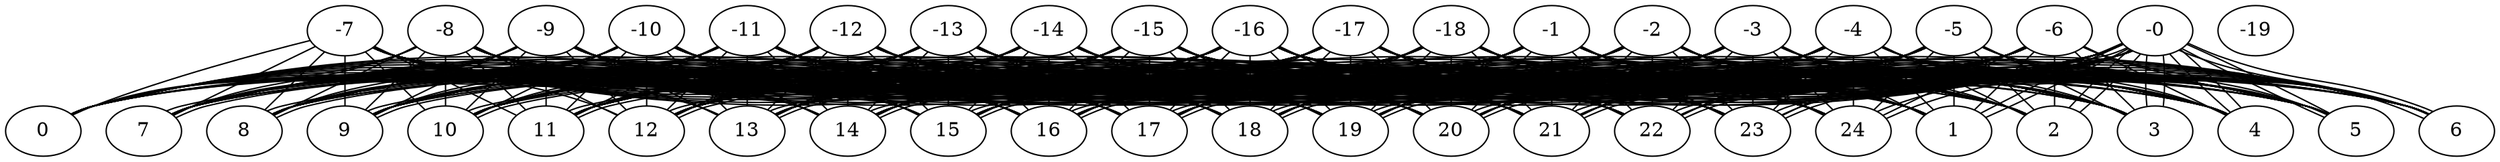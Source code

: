 graph {
    0-0 -- 1-0;
    0-0 -- 0-1;
    1-0 -- 2-0;
    1-0 -- 1-1;
    0-1 -- 0-2;
    2-0 -- 3-0;
    2-0 -- 2-1;
    1-1 -- 1-2;
    0-2 -- 0-3;
    3-0 -- 4-0;
    3-0 -- 3-1;
    2-1 -- 2-2;
    1-2 -- 1-3;
    0-3 -- 0-4;
    4-0 -- 5-0;
    4-0 -- 4-1;
    3-1 -- 3-2;
    2-2 -- 2-3;
    1-3 -- 1-4;
    0-4 -- 0-5;
    5-0 -- 6-0;
    5-0 -- 5-1;
    4-1 -- 4-2;
    3-2 -- 3-3;
    2-3 -- 2-4;
    1-4 -- 1-5;
    0-5 -- 0-6;
    6-0 -- 7-0;
    6-0 -- 6-1;
    5-1 -- 5-2;
    4-2 -- 4-3;
    3-3 -- 3-4;
    2-4 -- 2-5;
    1-5 -- 1-6;
    0-6 -- 0-7;
    7-0 -- 8-0;
    7-0 -- 7-1;
    6-1 -- 6-2;
    5-2 -- 5-3;
    4-3 -- 4-4;
    3-4 -- 3-5;
    2-5 -- 2-6;
    1-6 -- 1-7;
    0-7 -- 0-8;
    8-0 -- 9-0;
    8-0 -- 8-1;
    7-1 -- 7-2;
    6-2 -- 6-3;
    5-3 -- 5-4;
    4-4 -- 4-5;
    3-5 -- 3-6;
    2-6 -- 2-7;
    1-7 -- 1-8;
    0-8 -- 0-9;
    9-0 -- 10-0;
    9-0 -- 9-1;
    8-1 -- 8-2;
    7-2 -- 7-3;
    6-3 -- 6-4;
    5-4 -- 5-5;
    4-5 -- 4-6;
    3-6 -- 3-7;
    2-7 -- 2-8;
    1-8 -- 1-9;
    0-9 -- 0-10;
    10-0 -- 11-0;
    10-0 -- 10-1;
    9-1 -- 9-2;
    8-2 -- 8-3;
    7-3 -- 7-4;
    6-4 -- 6-5;
    5-5 -- 5-6;
    4-6 -- 4-7;
    3-7 -- 3-8;
    2-8 -- 2-9;
    1-9 -- 1-10;
    0-10 -- 0-11;
    11-0 -- 12-0;
    11-0 -- 11-1;
    10-1 -- 10-2;
    9-2 -- 9-3;
    8-3 -- 8-4;
    7-4 -- 7-5;
    6-5 -- 6-6;
    5-6 -- 5-7;
    4-7 -- 4-8;
    3-8 -- 3-9;
    2-9 -- 2-10;
    1-10 -- 1-11;
    0-11 -- 0-12;
    12-0 -- 13-0;
    12-0 -- 12-1;
    11-1 -- 11-2;
    10-2 -- 10-3;
    9-3 -- 9-4;
    8-4 -- 8-5;
    7-5 -- 7-6;
    6-6 -- 6-7;
    5-7 -- 5-8;
    4-8 -- 4-9;
    3-9 -- 3-10;
    2-10 -- 2-11;
    1-11 -- 1-12;
    0-12 -- 0-13;
    13-0 -- 14-0;
    13-0 -- 13-1;
    12-1 -- 12-2;
    11-2 -- 11-3;
    10-3 -- 10-4;
    9-4 -- 9-5;
    8-5 -- 8-6;
    7-6 -- 7-7;
    6-7 -- 6-8;
    5-8 -- 5-9;
    4-9 -- 4-10;
    3-10 -- 3-11;
    2-11 -- 2-12;
    1-12 -- 1-13;
    0-13 -- 0-14;
    14-0 -- 15-0;
    14-0 -- 14-1;
    13-1 -- 13-2;
    12-2 -- 12-3;
    11-3 -- 11-4;
    10-4 -- 10-5;
    9-5 -- 9-6;
    8-6 -- 8-7;
    7-7 -- 7-8;
    6-8 -- 6-9;
    5-9 -- 5-10;
    4-10 -- 4-11;
    3-11 -- 3-12;
    2-12 -- 2-13;
    1-13 -- 1-14;
    0-14 -- 0-15;
    15-0 -- 16-0;
    15-0 -- 15-1;
    14-1 -- 14-2;
    13-2 -- 13-3;
    12-3 -- 12-4;
    11-4 -- 11-5;
    10-5 -- 10-6;
    9-6 -- 9-7;
    8-7 -- 8-8;
    7-8 -- 7-9;
    6-9 -- 6-10;
    5-10 -- 5-11;
    4-11 -- 4-12;
    3-12 -- 3-13;
    2-13 -- 2-14;
    1-14 -- 1-15;
    0-15 -- 0-16;
    16-0 -- 17-0;
    16-0 -- 16-1;
    15-1 -- 15-2;
    14-2 -- 14-3;
    13-3 -- 13-4;
    12-4 -- 12-5;
    11-5 -- 11-6;
    10-6 -- 10-7;
    9-7 -- 9-8;
    8-8 -- 8-9;
    7-9 -- 7-10;
    6-10 -- 6-11;
    5-11 -- 5-12;
    4-12 -- 4-13;
    3-13 -- 3-14;
    2-14 -- 2-15;
    1-15 -- 1-16;
    0-16 -- 0-17;
    17-0 -- 18-0;
    17-0 -- 17-1;
    16-1 -- 16-2;
    15-2 -- 15-3;
    14-3 -- 14-4;
    13-4 -- 13-5;
    12-5 -- 12-6;
    11-6 -- 11-7;
    10-7 -- 10-8;
    9-8 -- 9-9;
    8-9 -- 8-10;
    7-10 -- 7-11;
    6-11 -- 6-12;
    5-12 -- 5-13;
    4-13 -- 4-14;
    3-14 -- 3-15;
    2-15 -- 2-16;
    1-16 -- 1-17;
    0-17 -- 0-18;
    18-0 -- 19-0;
    18-0 -- 18-1;
    17-1 -- 17-2;
    16-2 -- 16-3;
    15-3 -- 15-4;
    14-4 -- 14-5;
    13-5 -- 13-6;
    12-6 -- 12-7;
    11-7 -- 11-8;
    10-8 -- 10-9;
    9-9 -- 9-10;
    8-10 -- 8-11;
    7-11 -- 7-12;
    6-12 -- 6-13;
    5-13 -- 5-14;
    4-14 -- 4-15;
    3-15 -- 3-16;
    2-16 -- 2-17;
    1-17 -- 1-18;
    0-18 -- 0-19;
    19-0 -- 20-0;
    19-0 -- 19-1;
    18-1 -- 18-2;
    17-2 -- 17-3;
    16-3 -- 16-4;
    15-4 -- 15-5;
    14-5 -- 14-6;
    13-6 -- 13-7;
    12-7 -- 12-8;
    11-8 -- 11-9;
    10-9 -- 10-10;
    9-10 -- 9-11;
    8-11 -- 8-12;
    7-12 -- 7-13;
    6-13 -- 6-14;
    5-14 -- 5-15;
    4-15 -- 4-16;
    3-16 -- 3-17;
    2-17 -- 2-18;
    1-18 -- 1-19;
    20-0 -- 21-0;
    20-0 -- 20-1;
    19-1 -- 19-2;
    18-2 -- 18-3;
    17-3 -- 17-4;
    16-4 -- 16-5;
    15-5 -- 15-6;
    14-6 -- 14-7;
    13-7 -- 13-8;
    12-8 -- 12-9;
    11-9 -- 11-10;
    10-10 -- 10-11;
    9-11 -- 9-12;
    8-12 -- 8-13;
    7-13 -- 7-14;
    6-14 -- 6-15;
    5-15 -- 5-16;
    4-16 -- 4-17;
    3-17 -- 3-18;
    2-18 -- 2-19;
    21-0 -- 22-0;
    21-0 -- 21-1;
    20-1 -- 20-2;
    19-2 -- 19-3;
    18-3 -- 18-4;
    17-4 -- 17-5;
    16-5 -- 16-6;
    15-6 -- 15-7;
    14-7 -- 14-8;
    13-8 -- 13-9;
    12-9 -- 12-10;
    11-10 -- 11-11;
    10-11 -- 10-12;
    9-12 -- 9-13;
    8-13 -- 8-14;
    7-14 -- 7-15;
    6-15 -- 6-16;
    5-16 -- 5-17;
    4-17 -- 4-18;
    3-18 -- 3-19;
    22-0 -- 23-0;
    22-0 -- 22-1;
    21-1 -- 21-2;
    20-2 -- 20-3;
    19-3 -- 19-4;
    18-4 -- 18-5;
    17-5 -- 17-6;
    16-6 -- 16-7;
    15-7 -- 15-8;
    14-8 -- 14-9;
    13-9 -- 13-10;
    12-10 -- 12-11;
    11-11 -- 11-12;
    10-12 -- 10-13;
    9-13 -- 9-14;
    8-14 -- 8-15;
    7-15 -- 7-16;
    6-16 -- 6-17;
    5-17 -- 5-18;
    4-18 -- 4-19;
    23-0 -- 24-0;
    23-0 -- 23-1;
    22-1 -- 22-2;
    21-2 -- 21-3;
    20-3 -- 20-4;
    19-4 -- 19-5;
    18-5 -- 18-6;
    17-6 -- 17-7;
    16-7 -- 16-8;
    15-8 -- 15-9;
    14-9 -- 14-10;
    13-10 -- 13-11;
    12-11 -- 12-12;
    11-12 -- 11-13;
    10-13 -- 10-14;
    9-14 -- 9-15;
    8-15 -- 8-16;
    7-16 -- 7-17;
    6-17 -- 6-18;
    5-18 -- 5-19;
    24-0 -- 24-1;
    23-1 -- 23-2;
    22-2 -- 22-3;
    21-3 -- 21-4;
    20-4 -- 20-5;
    19-5 -- 19-6;
    18-6 -- 18-7;
    17-7 -- 17-8;
    16-8 -- 16-9;
    15-9 -- 15-10;
    14-10 -- 14-11;
    13-11 -- 13-12;
    12-12 -- 12-13;
    11-13 -- 11-14;
    10-14 -- 10-15;
    9-15 -- 9-16;
    8-16 -- 8-17;
    7-17 -- 7-18;
    6-18 -- 6-19;
    24-1 -- 24-2;
    23-2 -- 23-3;
    22-3 -- 22-4;
    21-4 -- 21-5;
    20-5 -- 20-6;
    19-6 -- 19-7;
    18-7 -- 18-8;
    17-8 -- 17-9;
    16-9 -- 16-10;
    15-10 -- 15-11;
    14-11 -- 14-12;
    13-12 -- 13-13;
    12-13 -- 12-14;
    11-14 -- 11-15;
    10-15 -- 10-16;
    9-16 -- 9-17;
    8-17 -- 8-18;
    7-18 -- 7-19;
    24-2 -- 24-3;
    23-3 -- 23-4;
    22-4 -- 22-5;
    21-5 -- 21-6;
    20-6 -- 20-7;
    19-7 -- 19-8;
    18-8 -- 18-9;
    17-9 -- 17-10;
    16-10 -- 16-11;
    15-11 -- 15-12;
    14-12 -- 14-13;
    13-13 -- 13-14;
    12-14 -- 12-15;
    11-15 -- 11-16;
    10-16 -- 10-17;
    9-17 -- 9-18;
    8-18 -- 8-19;
    24-3 -- 24-4;
    23-4 -- 23-5;
    22-5 -- 22-6;
    21-6 -- 21-7;
    20-7 -- 20-8;
    19-8 -- 19-9;
    18-9 -- 18-10;
    17-10 -- 17-11;
    16-11 -- 16-12;
    15-12 -- 15-13;
    14-13 -- 14-14;
    13-14 -- 13-15;
    12-15 -- 12-16;
    11-16 -- 11-17;
    10-17 -- 10-18;
    9-18 -- 9-19;
    24-4 -- 24-5;
    23-5 -- 23-6;
    22-6 -- 22-7;
    21-7 -- 21-8;
    20-8 -- 20-9;
    19-9 -- 19-10;
    18-10 -- 18-11;
    17-11 -- 17-12;
    16-12 -- 16-13;
    15-13 -- 15-14;
    14-14 -- 14-15;
    13-15 -- 13-16;
    12-16 -- 12-17;
    11-17 -- 11-18;
    10-18 -- 10-19;
    24-5 -- 24-6;
    23-6 -- 23-7;
    22-7 -- 22-8;
    21-8 -- 21-9;
    20-9 -- 20-10;
    19-10 -- 19-11;
    18-11 -- 18-12;
    17-12 -- 17-13;
    16-13 -- 16-14;
    15-14 -- 15-15;
    14-15 -- 14-16;
    13-16 -- 13-17;
    12-17 -- 12-18;
    11-18 -- 11-19;
    24-6 -- 24-7;
    23-7 -- 23-8;
    22-8 -- 22-9;
    21-9 -- 21-10;
    20-10 -- 20-11;
    19-11 -- 19-12;
    18-12 -- 18-13;
    17-13 -- 17-14;
    16-14 -- 16-15;
    15-15 -- 15-16;
    14-16 -- 14-17;
    13-17 -- 13-18;
    12-18 -- 12-19;
    24-7 -- 24-8;
    23-8 -- 23-9;
    22-9 -- 22-10;
    21-10 -- 21-11;
    20-11 -- 20-12;
    19-12 -- 19-13;
    18-13 -- 18-14;
    17-14 -- 17-15;
    16-15 -- 16-16;
    15-16 -- 15-17;
    14-17 -- 14-18;
    13-18 -- 13-19;
    24-8 -- 24-9;
    23-9 -- 23-10;
    22-10 -- 22-11;
    21-11 -- 21-12;
    20-12 -- 20-13;
    19-13 -- 19-14;
    18-14 -- 18-15;
    17-15 -- 17-16;
    16-16 -- 16-17;
    15-17 -- 15-18;
    14-18 -- 14-19;
    24-9 -- 24-10;
    23-10 -- 23-11;
    22-11 -- 22-12;
    21-12 -- 21-13;
    20-13 -- 20-14;
    19-14 -- 19-15;
    18-15 -- 18-16;
    17-16 -- 17-17;
    16-17 -- 16-18;
    15-18 -- 15-19;
    24-10 -- 24-11;
    23-11 -- 23-12;
    22-12 -- 22-13;
    21-13 -- 21-14;
    20-14 -- 20-15;
    19-15 -- 19-16;
    18-16 -- 18-17;
    17-17 -- 17-18;
    16-18 -- 16-19;
    24-11 -- 24-12;
    23-12 -- 23-13;
    22-13 -- 22-14;
    21-14 -- 21-15;
    20-15 -- 20-16;
    19-16 -- 19-17;
    18-17 -- 18-18;
    17-18 -- 17-19;
    24-12 -- 24-13;
    23-13 -- 23-14;
    22-14 -- 22-15;
    21-15 -- 21-16;
    20-16 -- 20-17;
    19-17 -- 19-18;
    18-18 -- 18-19;
    24-13 -- 24-14;
    23-14 -- 23-15;
    22-15 -- 22-16;
    21-16 -- 21-17;
    20-17 -- 20-18;
    19-18 -- 19-19;
    24-14 -- 24-15;
    23-15 -- 23-16;
    22-16 -- 22-17;
    21-17 -- 21-18;
    20-18 -- 20-19;
    24-15 -- 24-16;
    23-16 -- 23-17;
    22-17 -- 22-18;
    21-18 -- 21-19;
    24-16 -- 24-17;
    23-17 -- 23-18;
    22-18 -- 22-19;
    24-17 -- 24-18;
    23-18 -- 23-19;
    24-18 -- 24-19;
}